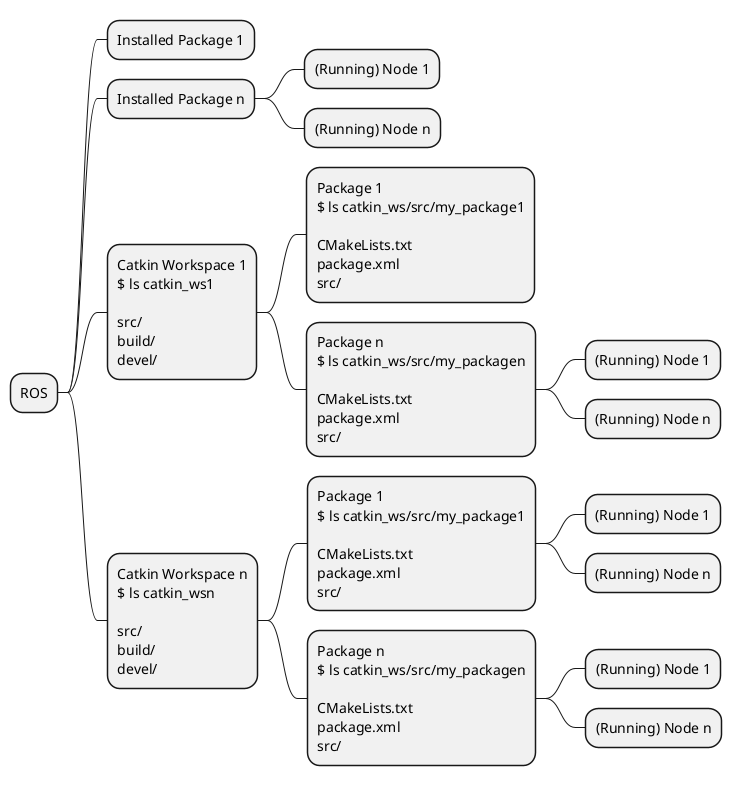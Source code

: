 @startmindmap
* ROS
** Installed Package 1
** Installed Package n
*** (Running) Node 1
*** (Running) Node n
** Catkin Workspace 1\n$ ls catkin_ws1\n\nsrc/\nbuild/\ndevel/
*** Package 1\n$ ls catkin_ws/src/my_package1\n\nCMakeLists.txt\npackage.xml\nsrc/
*** Package n\n$ ls catkin_ws/src/my_packagen\n\nCMakeLists.txt\npackage.xml\nsrc/
**** (Running) Node 1
**** (Running) Node n
** Catkin Workspace n\n$ ls catkin_wsn\n\nsrc/\nbuild/\ndevel/
*** Package 1\n$ ls catkin_ws/src/my_package1\n\nCMakeLists.txt\npackage.xml\nsrc/
**** (Running) Node 1
**** (Running) Node n
*** Package n\n$ ls catkin_ws/src/my_packagen\n\nCMakeLists.txt\npackage.xml\nsrc/
**** (Running) Node 1
**** (Running) Node n
@endmindmap
